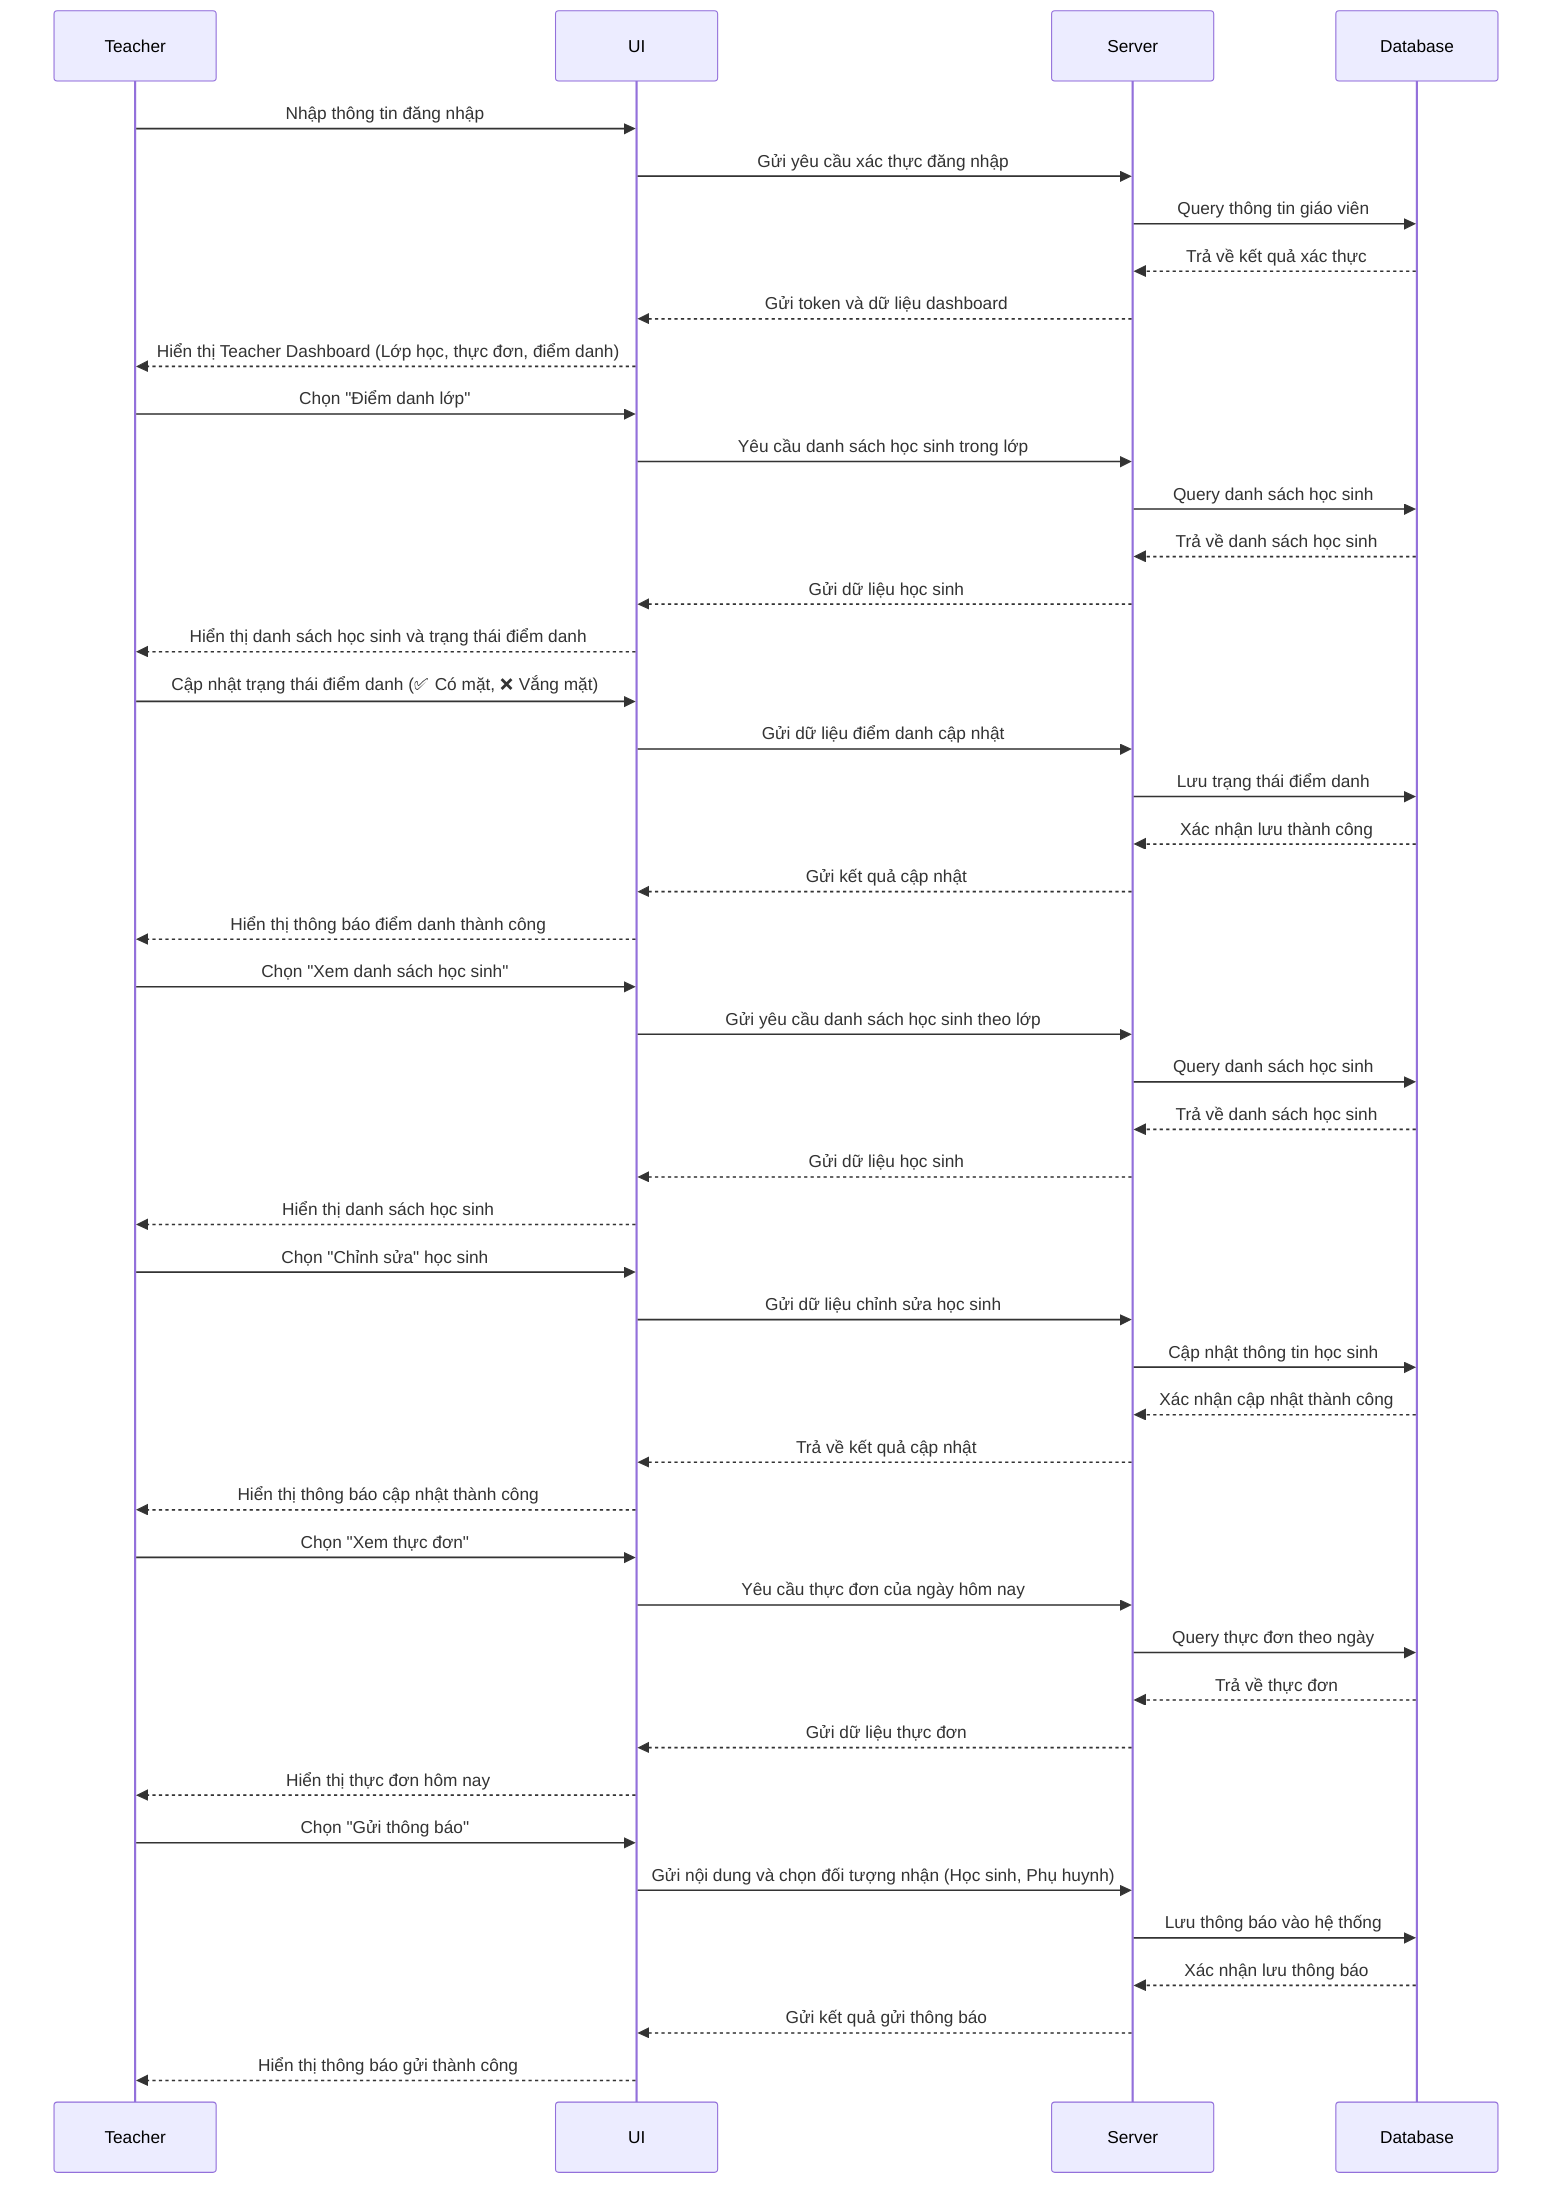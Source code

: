 sequenceDiagram
    participant Teacher
    participant UI
    participant Server
    participant Database

    %% Đăng nhập và hiển thị Dashboard
    Teacher->>UI: Nhập thông tin đăng nhập
    UI->>Server: Gửi yêu cầu xác thực đăng nhập
    Server->>Database: Query thông tin giáo viên
    Database-->>Server: Trả về kết quả xác thực
    Server-->>UI: Gửi token và dữ liệu dashboard
    UI-->>Teacher: Hiển thị Teacher Dashboard (Lớp học, thực đơn, điểm danh)

    %% Điểm danh học sinh
    Teacher->>UI: Chọn "Điểm danh lớp"
    UI->>Server: Yêu cầu danh sách học sinh trong lớp
    Server->>Database: Query danh sách học sinh
    Database-->>Server: Trả về danh sách học sinh
    Server-->>UI: Gửi dữ liệu học sinh
    UI-->>Teacher: Hiển thị danh sách học sinh và trạng thái điểm danh

    Teacher->>UI: Cập nhật trạng thái điểm danh (✅ Có mặt, ❌ Vắng mặt)
    UI->>Server: Gửi dữ liệu điểm danh cập nhật
    Server->>Database: Lưu trạng thái điểm danh
    Database-->>Server: Xác nhận lưu thành công
    Server-->>UI: Gửi kết quả cập nhật
    UI-->>Teacher: Hiển thị thông báo điểm danh thành công

    %% Xem danh sách học sinh
    Teacher->>UI: Chọn "Xem danh sách học sinh"
    UI->>Server: Gửi yêu cầu danh sách học sinh theo lớp
    Server->>Database: Query danh sách học sinh
    Database-->>Server: Trả về danh sách học sinh
    Server-->>UI: Gửi dữ liệu học sinh
    UI-->>Teacher: Hiển thị danh sách học sinh

    %% Chỉnh sửa thông tin học sinh
    Teacher->>UI: Chọn "Chỉnh sửa" học sinh
    UI->>Server: Gửi dữ liệu chỉnh sửa học sinh
    Server->>Database: Cập nhật thông tin học sinh
    Database-->>Server: Xác nhận cập nhật thành công
    Server-->>UI: Trả về kết quả cập nhật
    UI-->>Teacher: Hiển thị thông báo cập nhật thành công

    %% Xem thực đơn
    Teacher->>UI: Chọn "Xem thực đơn"
    UI->>Server: Yêu cầu thực đơn của ngày hôm nay
    Server->>Database: Query thực đơn theo ngày
    Database-->>Server: Trả về thực đơn
    Server-->>UI: Gửi dữ liệu thực đơn
    UI-->>Teacher: Hiển thị thực đơn hôm nay

    %% Gửi thông báo
    Teacher->>UI: Chọn "Gửi thông báo"
    UI->>Server: Gửi nội dung và chọn đối tượng nhận (Học sinh, Phụ huynh)
    Server->>Database: Lưu thông báo vào hệ thống
    Database-->>Server: Xác nhận lưu thông báo
    Server-->>UI: Gửi kết quả gửi thông báo
    UI-->>Teacher: Hiển thị thông báo gửi thành công